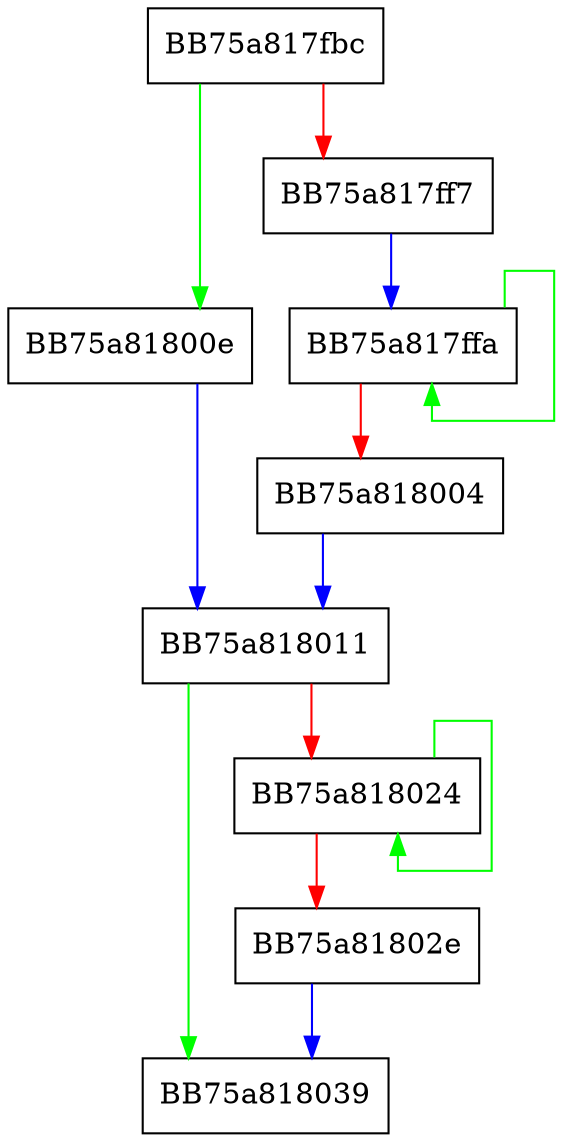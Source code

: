 digraph WPP_SF_LISSL {
  node [shape="box"];
  graph [splines=ortho];
  BB75a817fbc -> BB75a81800e [color="green"];
  BB75a817fbc -> BB75a817ff7 [color="red"];
  BB75a817ff7 -> BB75a817ffa [color="blue"];
  BB75a817ffa -> BB75a817ffa [color="green"];
  BB75a817ffa -> BB75a818004 [color="red"];
  BB75a818004 -> BB75a818011 [color="blue"];
  BB75a81800e -> BB75a818011 [color="blue"];
  BB75a818011 -> BB75a818039 [color="green"];
  BB75a818011 -> BB75a818024 [color="red"];
  BB75a818024 -> BB75a818024 [color="green"];
  BB75a818024 -> BB75a81802e [color="red"];
  BB75a81802e -> BB75a818039 [color="blue"];
}
